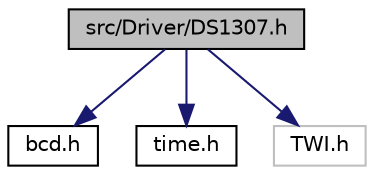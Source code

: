 digraph "src/Driver/DS1307.h"
{
  edge [fontname="Helvetica",fontsize="10",labelfontname="Helvetica",labelfontsize="10"];
  node [fontname="Helvetica",fontsize="10",shape=record];
  Node1 [label="src/Driver/DS1307.h",height=0.2,width=0.4,color="black", fillcolor="grey75", style="filled", fontcolor="black"];
  Node1 -> Node2 [color="midnightblue",fontsize="10",style="solid",fontname="Helvetica"];
  Node2 [label="bcd.h",height=0.2,width=0.4,color="black", fillcolor="white", style="filled",URL="$d3/db0/bcd_8h.html"];
  Node1 -> Node3 [color="midnightblue",fontsize="10",style="solid",fontname="Helvetica"];
  Node3 [label="time.h",height=0.2,width=0.4,color="black", fillcolor="white", style="filled",URL="$de/df7/time_8h.html"];
  Node1 -> Node4 [color="midnightblue",fontsize="10",style="solid",fontname="Helvetica"];
  Node4 [label="TWI.h",height=0.2,width=0.4,color="grey75", fillcolor="white", style="filled"];
}

